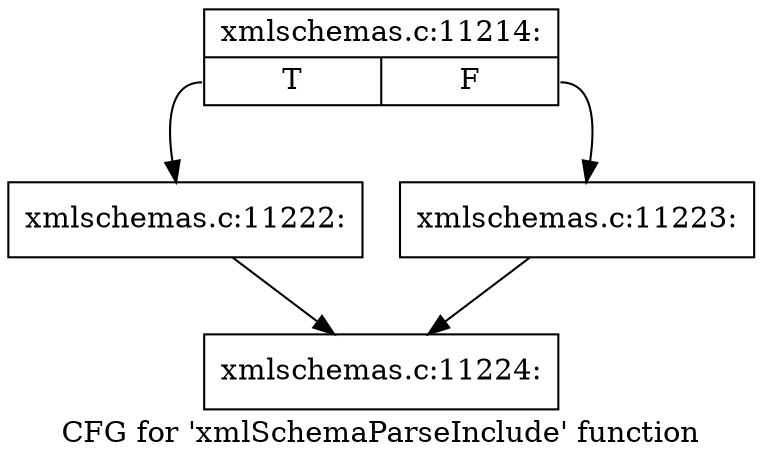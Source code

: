digraph "CFG for 'xmlSchemaParseInclude' function" {
	label="CFG for 'xmlSchemaParseInclude' function";

	Node0x55d025e5bf80 [shape=record,label="{xmlschemas.c:11214:|{<s0>T|<s1>F}}"];
	Node0x55d025e5bf80:s0 -> Node0x55d025e5da20;
	Node0x55d025e5bf80:s1 -> Node0x55d025e5da70;
	Node0x55d025e5da20 [shape=record,label="{xmlschemas.c:11222:}"];
	Node0x55d025e5da20 -> Node0x55d025e5bfd0;
	Node0x55d025e5da70 [shape=record,label="{xmlschemas.c:11223:}"];
	Node0x55d025e5da70 -> Node0x55d025e5bfd0;
	Node0x55d025e5bfd0 [shape=record,label="{xmlschemas.c:11224:}"];
}
